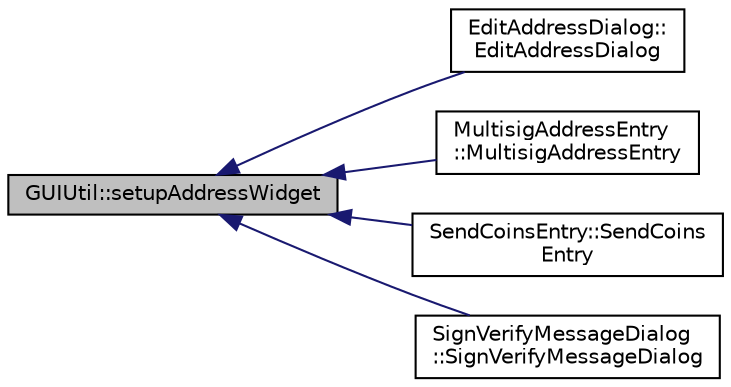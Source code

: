 digraph "GUIUtil::setupAddressWidget"
{
  edge [fontname="Helvetica",fontsize="10",labelfontname="Helvetica",labelfontsize="10"];
  node [fontname="Helvetica",fontsize="10",shape=record];
  rankdir="LR";
  Node289 [label="GUIUtil::setupAddressWidget",height=0.2,width=0.4,color="black", fillcolor="grey75", style="filled", fontcolor="black"];
  Node289 -> Node290 [dir="back",color="midnightblue",fontsize="10",style="solid",fontname="Helvetica"];
  Node290 [label="EditAddressDialog::\lEditAddressDialog",height=0.2,width=0.4,color="black", fillcolor="white", style="filled",URL="$da/db7/class_edit_address_dialog.html#af9edc8753ff1c8ba8ec5dbedf97160ac"];
  Node289 -> Node291 [dir="back",color="midnightblue",fontsize="10",style="solid",fontname="Helvetica"];
  Node291 [label="MultisigAddressEntry\l::MultisigAddressEntry",height=0.2,width=0.4,color="black", fillcolor="white", style="filled",URL="$da/d39/class_multisig_address_entry.html#a0e72b6fd53c15d4a40f3f4cd50c2de2b"];
  Node289 -> Node292 [dir="back",color="midnightblue",fontsize="10",style="solid",fontname="Helvetica"];
  Node292 [label="SendCoinsEntry::SendCoins\lEntry",height=0.2,width=0.4,color="black", fillcolor="white", style="filled",URL="$d0/dbc/class_send_coins_entry.html#a1c385963cf2dd2eb618720908988d037"];
  Node289 -> Node293 [dir="back",color="midnightblue",fontsize="10",style="solid",fontname="Helvetica"];
  Node293 [label="SignVerifyMessageDialog\l::SignVerifyMessageDialog",height=0.2,width=0.4,color="black", fillcolor="white", style="filled",URL="$d1/d26/class_sign_verify_message_dialog.html#a7f1018cc43f5c43b8d3131ac4922716b"];
}
